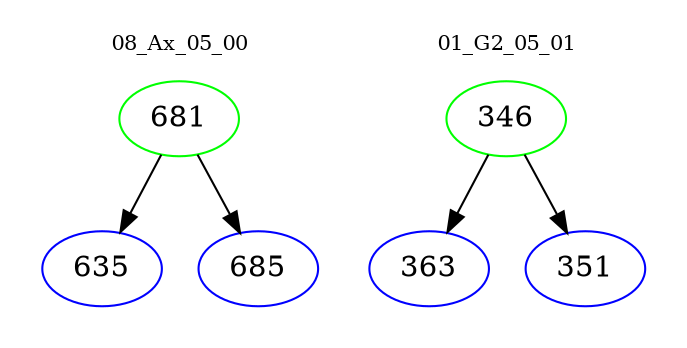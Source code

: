 digraph{
subgraph cluster_0 {
color = white
label = "08_Ax_05_00";
fontsize=10;
T0_681 [label="681", color="green"]
T0_681 -> T0_635 [color="black"]
T0_635 [label="635", color="blue"]
T0_681 -> T0_685 [color="black"]
T0_685 [label="685", color="blue"]
}
subgraph cluster_1 {
color = white
label = "01_G2_05_01";
fontsize=10;
T1_346 [label="346", color="green"]
T1_346 -> T1_363 [color="black"]
T1_363 [label="363", color="blue"]
T1_346 -> T1_351 [color="black"]
T1_351 [label="351", color="blue"]
}
}
